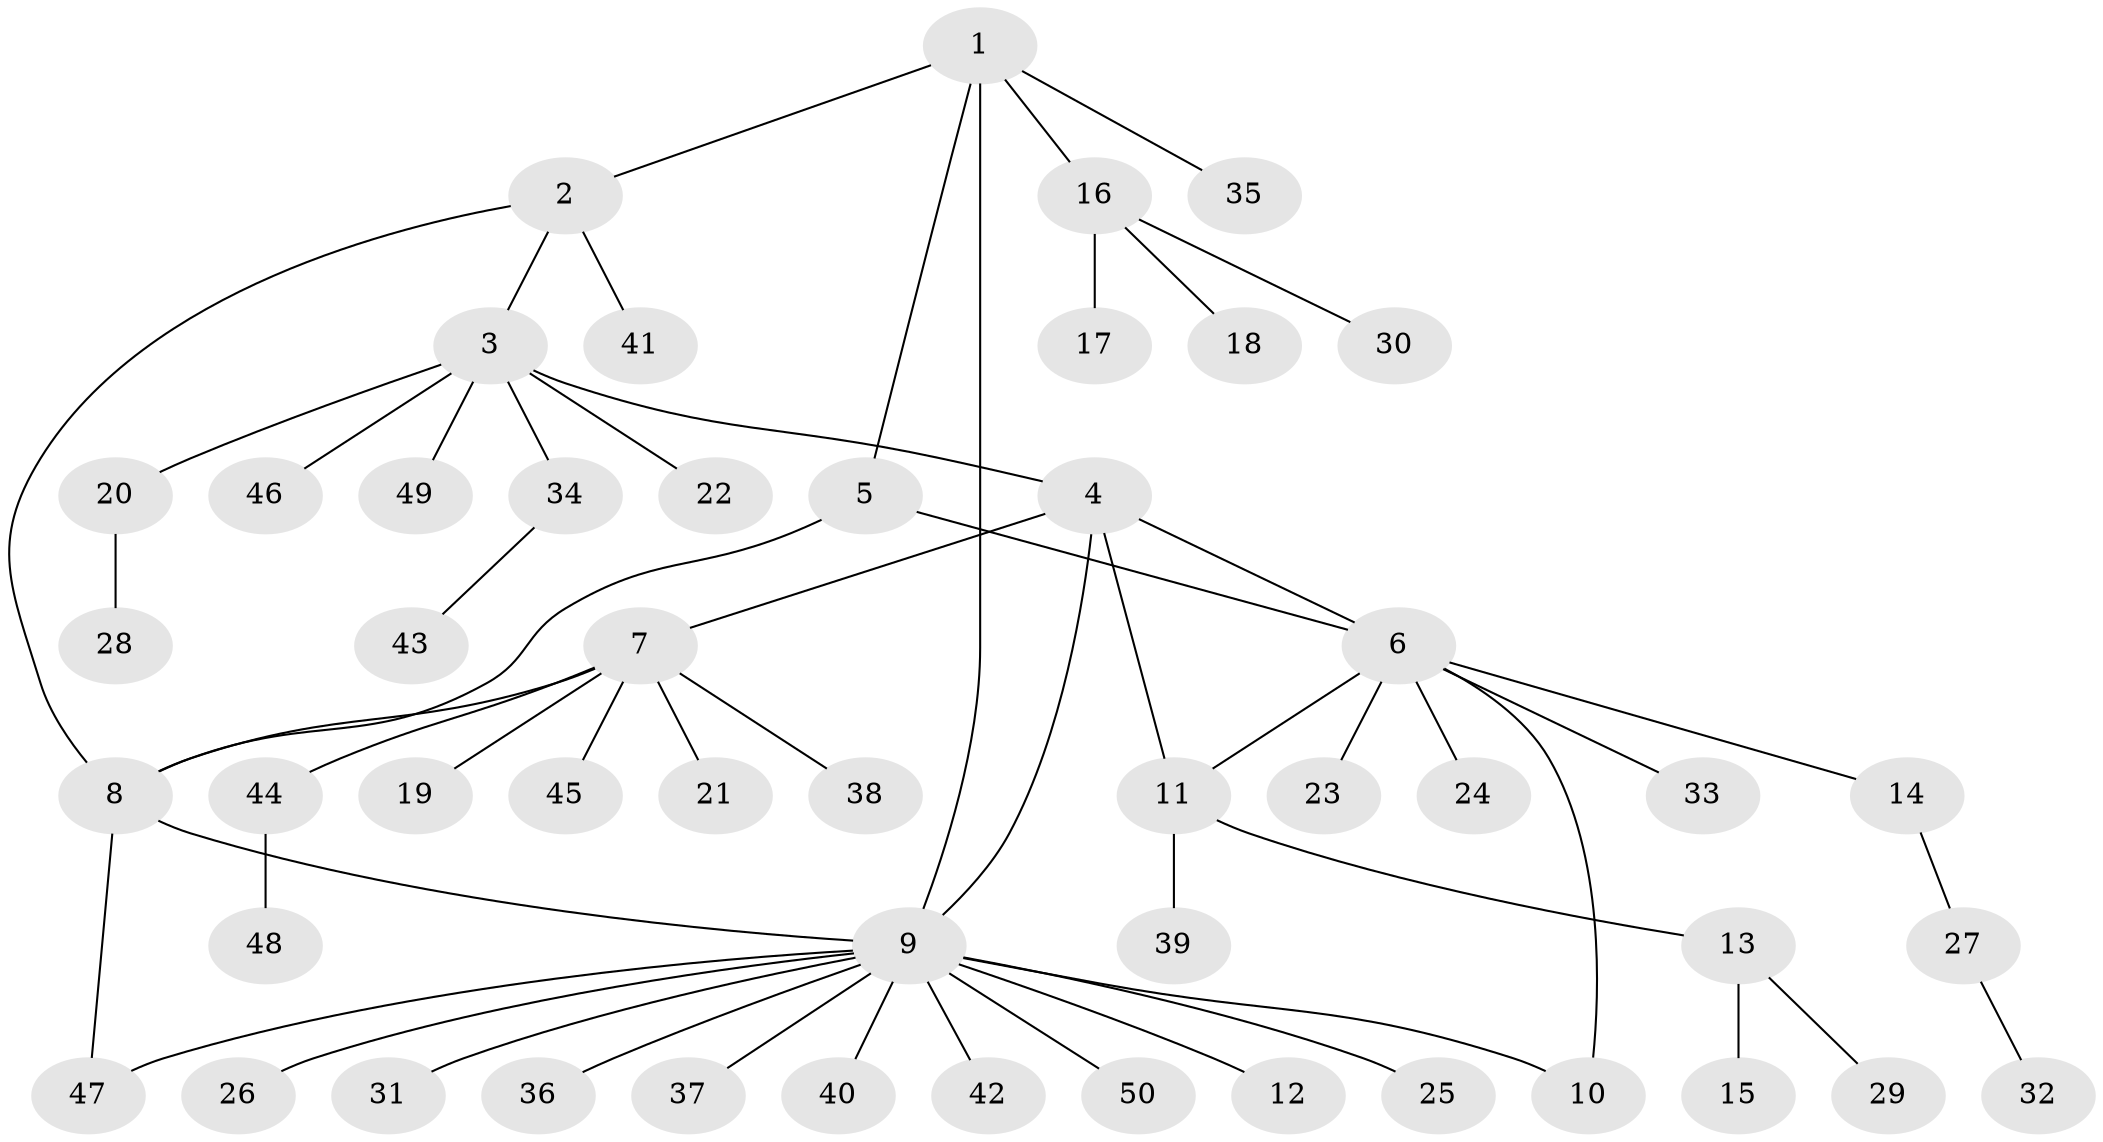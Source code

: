 // Generated by graph-tools (version 1.1) at 2025/26/03/09/25 03:26:37]
// undirected, 50 vertices, 57 edges
graph export_dot {
graph [start="1"]
  node [color=gray90,style=filled];
  1;
  2;
  3;
  4;
  5;
  6;
  7;
  8;
  9;
  10;
  11;
  12;
  13;
  14;
  15;
  16;
  17;
  18;
  19;
  20;
  21;
  22;
  23;
  24;
  25;
  26;
  27;
  28;
  29;
  30;
  31;
  32;
  33;
  34;
  35;
  36;
  37;
  38;
  39;
  40;
  41;
  42;
  43;
  44;
  45;
  46;
  47;
  48;
  49;
  50;
  1 -- 2;
  1 -- 5;
  1 -- 9;
  1 -- 16;
  1 -- 35;
  2 -- 3;
  2 -- 8;
  2 -- 41;
  3 -- 4;
  3 -- 20;
  3 -- 22;
  3 -- 34;
  3 -- 46;
  3 -- 49;
  4 -- 6;
  4 -- 7;
  4 -- 9;
  4 -- 11;
  5 -- 6;
  5 -- 8;
  6 -- 10;
  6 -- 11;
  6 -- 14;
  6 -- 23;
  6 -- 24;
  6 -- 33;
  7 -- 8;
  7 -- 19;
  7 -- 21;
  7 -- 38;
  7 -- 44;
  7 -- 45;
  8 -- 9;
  8 -- 47;
  9 -- 10;
  9 -- 12;
  9 -- 25;
  9 -- 26;
  9 -- 31;
  9 -- 36;
  9 -- 37;
  9 -- 40;
  9 -- 42;
  9 -- 47;
  9 -- 50;
  11 -- 13;
  11 -- 39;
  13 -- 15;
  13 -- 29;
  14 -- 27;
  16 -- 17;
  16 -- 18;
  16 -- 30;
  20 -- 28;
  27 -- 32;
  34 -- 43;
  44 -- 48;
}
